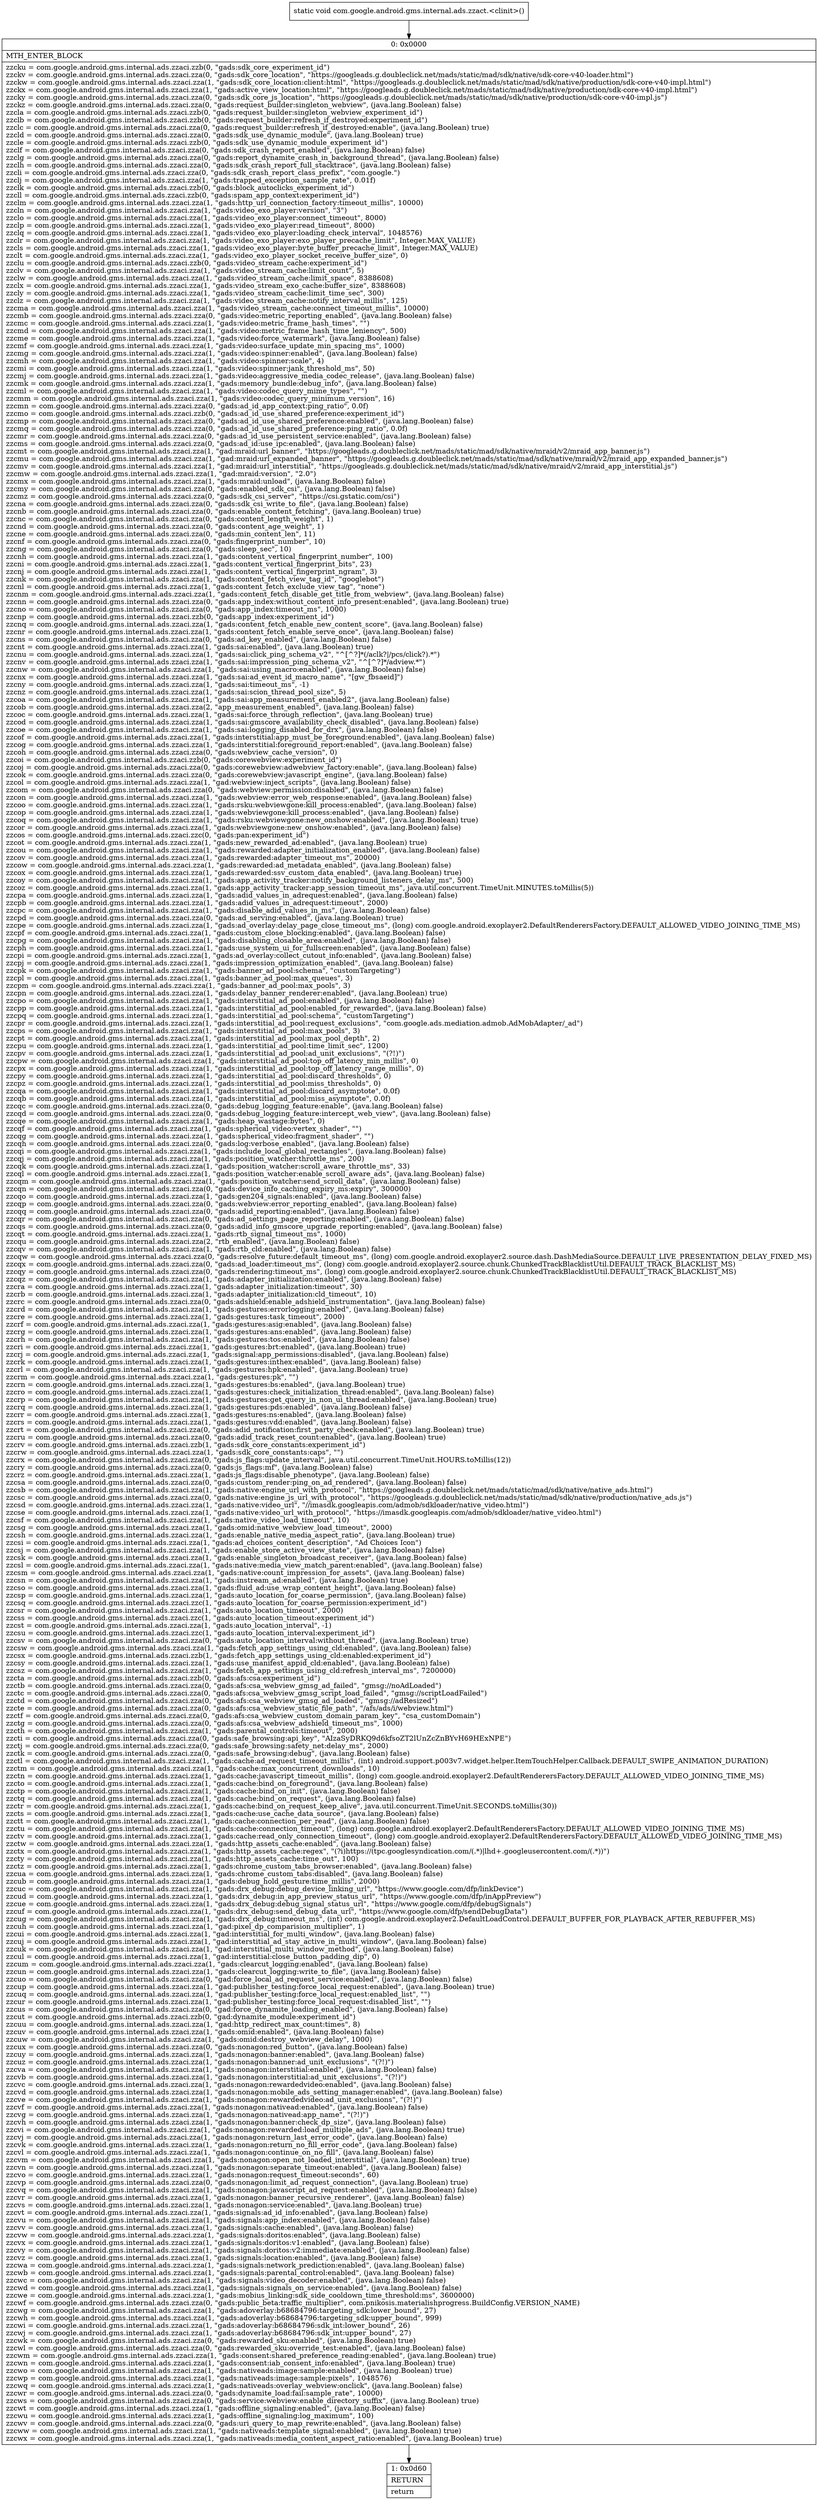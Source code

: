 digraph "CFG forcom.google.android.gms.internal.ads.zzact.\<clinit\>()V" {
Node_0 [shape=record,label="{0\:\ 0x0000|MTH_ENTER_BLOCK\l|zzcku = com.google.android.gms.internal.ads.zzaci.zzb(0, \"gads:sdk_core_experiment_id\")\lzzckv = com.google.android.gms.internal.ads.zzaci.zza(0, \"gads:sdk_core_location\", \"https:\/\/googleads.g.doubleclick.net\/mads\/static\/mad\/sdk\/native\/sdk\-core\-v40\-loader.html\")\lzzckw = com.google.android.gms.internal.ads.zzaci.zza(1, \"gads:sdk_core_location:client:html\", \"https:\/\/googleads.g.doubleclick.net\/mads\/static\/mad\/sdk\/native\/production\/sdk\-core\-v40\-impl.html\")\lzzckx = com.google.android.gms.internal.ads.zzaci.zza(1, \"gads:active_view_location:html\", \"https:\/\/googleads.g.doubleclick.net\/mads\/static\/mad\/sdk\/native\/production\/sdk\-core\-v40\-impl.html\")\lzzcky = com.google.android.gms.internal.ads.zzaci.zza(0, \"gads:sdk_core_js_location\", \"https:\/\/googleads.g.doubleclick.net\/mads\/static\/mad\/sdk\/native\/production\/sdk\-core\-v40\-impl.js\")\lzzckz = com.google.android.gms.internal.ads.zzaci.zza(0, \"gads:request_builder:singleton_webview\", (java.lang.Boolean) false)\lzzcla = com.google.android.gms.internal.ads.zzaci.zzb(0, \"gads:request_builder:singleton_webview_experiment_id\")\lzzclb = com.google.android.gms.internal.ads.zzaci.zzb(0, \"gads:request_builder:refresh_if_destroyed:experiment_id\")\lzzclc = com.google.android.gms.internal.ads.zzaci.zza(0, \"gads:request_builder:refresh_if_destroyed:enable\", (java.lang.Boolean) true)\lzzcld = com.google.android.gms.internal.ads.zzaci.zza(0, \"gads:sdk_use_dynamic_module\", (java.lang.Boolean) true)\lzzcle = com.google.android.gms.internal.ads.zzaci.zzb(0, \"gads:sdk_use_dynamic_module_experiment_id\")\lzzclf = com.google.android.gms.internal.ads.zzaci.zza(0, \"gads:sdk_crash_report_enabled\", (java.lang.Boolean) false)\lzzclg = com.google.android.gms.internal.ads.zzaci.zza(0, \"gads:report_dynamite_crash_in_background_thread\", (java.lang.Boolean) false)\lzzclh = com.google.android.gms.internal.ads.zzaci.zza(0, \"gads:sdk_crash_report_full_stacktrace\", (java.lang.Boolean) false)\lzzcli = com.google.android.gms.internal.ads.zzaci.zza(0, \"gads:sdk_crash_report_class_prefix\", \"com.google.\")\lzzclj = com.google.android.gms.internal.ads.zzaci.zza(1, \"gads:trapped_exception_sample_rate\", 0.01f)\lzzclk = com.google.android.gms.internal.ads.zzaci.zzb(0, \"gads:block_autoclicks_experiment_id\")\lzzcll = com.google.android.gms.internal.ads.zzaci.zzb(0, \"gads:spam_app_context:experiment_id\")\lzzclm = com.google.android.gms.internal.ads.zzaci.zza(1, \"gads:http_url_connection_factory:timeout_millis\", 10000)\lzzcln = com.google.android.gms.internal.ads.zzaci.zza(1, \"gads:video_exo_player:version\", \"3\")\lzzclo = com.google.android.gms.internal.ads.zzaci.zza(1, \"gads:video_exo_player:connect_timeout\", 8000)\lzzclp = com.google.android.gms.internal.ads.zzaci.zza(1, \"gads:video_exo_player:read_timeout\", 8000)\lzzclq = com.google.android.gms.internal.ads.zzaci.zza(1, \"gads:video_exo_player:loading_check_interval\", 1048576)\lzzclr = com.google.android.gms.internal.ads.zzaci.zza(1, \"gads:video_exo_player:exo_player_precache_limit\", Integer.MAX_VALUE)\lzzcls = com.google.android.gms.internal.ads.zzaci.zza(1, \"gads:video_exo_player:byte_buffer_precache_limit\", Integer.MAX_VALUE)\lzzclt = com.google.android.gms.internal.ads.zzaci.zza(1, \"gads:video_exo_player_socket_receive_buffer_size\", 0)\lzzclu = com.google.android.gms.internal.ads.zzaci.zzb(0, \"gads:video_stream_cache:experiment_id\")\lzzclv = com.google.android.gms.internal.ads.zzaci.zza(1, \"gads:video_stream_cache:limit_count\", 5)\lzzclw = com.google.android.gms.internal.ads.zzaci.zza(1, \"gads:video_stream_cache:limit_space\", 8388608)\lzzclx = com.google.android.gms.internal.ads.zzaci.zza(1, \"gads:video_stream_exo_cache:buffer_size\", 8388608)\lzzcly = com.google.android.gms.internal.ads.zzaci.zza(1, \"gads:video_stream_cache:limit_time_sec\", 300)\lzzclz = com.google.android.gms.internal.ads.zzaci.zza(1, \"gads:video_stream_cache:notify_interval_millis\", 125)\lzzcma = com.google.android.gms.internal.ads.zzaci.zza(1, \"gads:video_stream_cache:connect_timeout_millis\", 10000)\lzzcmb = com.google.android.gms.internal.ads.zzaci.zza(0, \"gads:video:metric_reporting_enabled\", (java.lang.Boolean) false)\lzzcmc = com.google.android.gms.internal.ads.zzaci.zza(1, \"gads:video:metric_frame_hash_times\", \"\")\lzzcmd = com.google.android.gms.internal.ads.zzaci.zza(1, \"gads:video:metric_frame_hash_time_leniency\", 500)\lzzcme = com.google.android.gms.internal.ads.zzaci.zza(1, \"gads:video:force_watermark\", (java.lang.Boolean) false)\lzzcmf = com.google.android.gms.internal.ads.zzaci.zza(1, \"gads:video:surface_update_min_spacing_ms\", 1000)\lzzcmg = com.google.android.gms.internal.ads.zzaci.zza(1, \"gads:video:spinner:enabled\", (java.lang.Boolean) false)\lzzcmh = com.google.android.gms.internal.ads.zzaci.zza(1, \"gads:video:spinner:scale\", 4)\lzzcmi = com.google.android.gms.internal.ads.zzaci.zza(1, \"gads:video:spinner:jank_threshold_ms\", 50)\lzzcmj = com.google.android.gms.internal.ads.zzaci.zza(1, \"gads:video:aggressive_media_codec_release\", (java.lang.Boolean) false)\lzzcmk = com.google.android.gms.internal.ads.zzaci.zza(1, \"gads:memory_bundle:debug_info\", (java.lang.Boolean) false)\lzzcml = com.google.android.gms.internal.ads.zzaci.zza(1, \"gads:video:codec_query_mime_types\", \"\")\lzzcmm = com.google.android.gms.internal.ads.zzaci.zza(1, \"gads:video:codec_query_minimum_version\", 16)\lzzcmn = com.google.android.gms.internal.ads.zzaci.zza(0, \"gads:ad_id_app_context:ping_ratio\", 0.0f)\lzzcmo = com.google.android.gms.internal.ads.zzaci.zzb(0, \"gads:ad_id_use_shared_preference:experiment_id\")\lzzcmp = com.google.android.gms.internal.ads.zzaci.zza(0, \"gads:ad_id_use_shared_preference:enabled\", (java.lang.Boolean) false)\lzzcmq = com.google.android.gms.internal.ads.zzaci.zza(0, \"gads:ad_id_use_shared_preference:ping_ratio\", 0.0f)\lzzcmr = com.google.android.gms.internal.ads.zzaci.zza(0, \"gads:ad_id_use_persistent_service:enabled\", (java.lang.Boolean) false)\lzzcms = com.google.android.gms.internal.ads.zzaci.zza(0, \"gads:ad_id:use_ipc:enabled\", (java.lang.Boolean) false)\lzzcmt = com.google.android.gms.internal.ads.zzaci.zza(1, \"gad:mraid:url_banner\", \"https:\/\/googleads.g.doubleclick.net\/mads\/static\/mad\/sdk\/native\/mraid\/v2\/mraid_app_banner.js\")\lzzcmu = com.google.android.gms.internal.ads.zzaci.zza(1, \"gad:mraid:url_expanded_banner\", \"https:\/\/googleads.g.doubleclick.net\/mads\/static\/mad\/sdk\/native\/mraid\/v2\/mraid_app_expanded_banner.js\")\lzzcmv = com.google.android.gms.internal.ads.zzaci.zza(1, \"gad:mraid:url_interstitial\", \"https:\/\/googleads.g.doubleclick.net\/mads\/static\/mad\/sdk\/native\/mraid\/v2\/mraid_app_interstitial.js\")\lzzcmw = com.google.android.gms.internal.ads.zzaci.zza(1, \"gad:mraid:version\", \"2.0\")\lzzcmx = com.google.android.gms.internal.ads.zzaci.zza(1, \"gads:mraid:unload\", (java.lang.Boolean) false)\lzzcmy = com.google.android.gms.internal.ads.zzaci.zza(0, \"gads:enabled_sdk_csi\", (java.lang.Boolean) false)\lzzcmz = com.google.android.gms.internal.ads.zzaci.zza(0, \"gads:sdk_csi_server\", \"https:\/\/csi.gstatic.com\/csi\")\lzzcna = com.google.android.gms.internal.ads.zzaci.zza(0, \"gads:sdk_csi_write_to_file\", (java.lang.Boolean) false)\lzzcnb = com.google.android.gms.internal.ads.zzaci.zza(0, \"gads:enable_content_fetching\", (java.lang.Boolean) true)\lzzcnc = com.google.android.gms.internal.ads.zzaci.zza(0, \"gads:content_length_weight\", 1)\lzzcnd = com.google.android.gms.internal.ads.zzaci.zza(0, \"gads:content_age_weight\", 1)\lzzcne = com.google.android.gms.internal.ads.zzaci.zza(0, \"gads:min_content_len\", 11)\lzzcnf = com.google.android.gms.internal.ads.zzaci.zza(0, \"gads:fingerprint_number\", 10)\lzzcng = com.google.android.gms.internal.ads.zzaci.zza(0, \"gads:sleep_sec\", 10)\lzzcnh = com.google.android.gms.internal.ads.zzaci.zza(1, \"gads:content_vertical_fingerprint_number\", 100)\lzzcni = com.google.android.gms.internal.ads.zzaci.zza(1, \"gads:content_vertical_fingerprint_bits\", 23)\lzzcnj = com.google.android.gms.internal.ads.zzaci.zza(1, \"gads:content_vertical_fingerprint_ngram\", 3)\lzzcnk = com.google.android.gms.internal.ads.zzaci.zza(1, \"gads:content_fetch_view_tag_id\", \"googlebot\")\lzzcnl = com.google.android.gms.internal.ads.zzaci.zza(1, \"gads:content_fetch_exclude_view_tag\", \"none\")\lzzcnm = com.google.android.gms.internal.ads.zzaci.zza(1, \"gads:content_fetch_disable_get_title_from_webview\", (java.lang.Boolean) false)\lzzcnn = com.google.android.gms.internal.ads.zzaci.zza(0, \"gads:app_index:without_content_info_present:enabled\", (java.lang.Boolean) true)\lzzcno = com.google.android.gms.internal.ads.zzaci.zza(0, \"gads:app_index:timeout_ms\", 1000)\lzzcnp = com.google.android.gms.internal.ads.zzaci.zzb(0, \"gads:app_index:experiment_id\")\lzzcnq = com.google.android.gms.internal.ads.zzaci.zza(1, \"gads:content_fetch_enable_new_content_score\", (java.lang.Boolean) false)\lzzcnr = com.google.android.gms.internal.ads.zzaci.zza(1, \"gads:content_fetch_enable_serve_once\", (java.lang.Boolean) false)\lzzcns = com.google.android.gms.internal.ads.zzaci.zza(0, \"gads:ad_key_enabled\", (java.lang.Boolean) false)\lzzcnt = com.google.android.gms.internal.ads.zzaci.zza(1, \"gads:sai:enabled\", (java.lang.Boolean) true)\lzzcnu = com.google.android.gms.internal.ads.zzaci.zza(1, \"gads:sai:click_ping_schema_v2\", \"^[^?]*(\/aclk?\|\/pcs\/click?).*\")\lzzcnv = com.google.android.gms.internal.ads.zzaci.zza(1, \"gads:sai:impression_ping_schema_v2\", \"^[^?]*\/adview.*\")\lzzcnw = com.google.android.gms.internal.ads.zzaci.zza(1, \"gads:sai:using_macro:enabled\", (java.lang.Boolean) false)\lzzcnx = com.google.android.gms.internal.ads.zzaci.zza(1, \"gads:sai:ad_event_id_macro_name\", \"[gw_fbsaeid]\")\lzzcny = com.google.android.gms.internal.ads.zzaci.zza(1, \"gads:sai:timeout_ms\", \-1)\lzzcnz = com.google.android.gms.internal.ads.zzaci.zza(1, \"gads:sai:scion_thread_pool_size\", 5)\lzzcoa = com.google.android.gms.internal.ads.zzaci.zza(1, \"gads:sai:app_measurement_enabled2\", (java.lang.Boolean) false)\lzzcob = com.google.android.gms.internal.ads.zzaci.zza(2, \"app_measurement_enabled\", (java.lang.Boolean) false)\lzzcoc = com.google.android.gms.internal.ads.zzaci.zza(1, \"gads:sai:force_through_reflection\", (java.lang.Boolean) true)\lzzcod = com.google.android.gms.internal.ads.zzaci.zza(1, \"gads:sai:gmscore_availability_check_disabled\", (java.lang.Boolean) false)\lzzcoe = com.google.android.gms.internal.ads.zzaci.zza(1, \"gads:sai:logging_disabled_for_drx\", (java.lang.Boolean) false)\lzzcof = com.google.android.gms.internal.ads.zzaci.zza(1, \"gads:interstitial:app_must_be_foreground:enabled\", (java.lang.Boolean) false)\lzzcog = com.google.android.gms.internal.ads.zzaci.zza(1, \"gads:interstitial:foreground_report:enabled\", (java.lang.Boolean) false)\lzzcoh = com.google.android.gms.internal.ads.zzaci.zza(0, \"gads:webview_cache_version\", 0)\lzzcoi = com.google.android.gms.internal.ads.zzaci.zzb(0, \"gads:corewebview:experiment_id\")\lzzcoj = com.google.android.gms.internal.ads.zzaci.zza(0, \"gads:corewebview:adwebview_factory:enable\", (java.lang.Boolean) false)\lzzcok = com.google.android.gms.internal.ads.zzaci.zza(0, \"gads:corewebview:javascript_engine\", (java.lang.Boolean) false)\lzzcol = com.google.android.gms.internal.ads.zzaci.zza(1, \"gad:webview:inject_scripts\", (java.lang.Boolean) false)\lzzcom = com.google.android.gms.internal.ads.zzaci.zza(0, \"gads:webview:permission:disabled\", (java.lang.Boolean) false)\lzzcon = com.google.android.gms.internal.ads.zzaci.zza(1, \"gads:webview:error_web_response:enabled\", (java.lang.Boolean) false)\lzzcoo = com.google.android.gms.internal.ads.zzaci.zza(1, \"gads:rsku:webviewgone:kill_process:enabled\", (java.lang.Boolean) false)\lzzcop = com.google.android.gms.internal.ads.zzaci.zza(1, \"gads:webviewgone:kill_process:enabled\", (java.lang.Boolean) false)\lzzcoq = com.google.android.gms.internal.ads.zzaci.zza(1, \"gads:rsku:webviewgone:new_onshow:enabled\", (java.lang.Boolean) true)\lzzcor = com.google.android.gms.internal.ads.zzaci.zza(1, \"gads:webviewgone:new_onshow:enabled\", (java.lang.Boolean) false)\lzzcos = com.google.android.gms.internal.ads.zzaci.zzc(0, \"gads:pan:experiment_id\")\lzzcot = com.google.android.gms.internal.ads.zzaci.zza(1, \"gads:new_rewarded_ad:enabled\", (java.lang.Boolean) true)\lzzcou = com.google.android.gms.internal.ads.zzaci.zza(1, \"gads:rewarded:adapter_initialization_enabled\", (java.lang.Boolean) false)\lzzcov = com.google.android.gms.internal.ads.zzaci.zza(1, \"gads:rewarded:adapter_timeout_ms\", 20000)\lzzcow = com.google.android.gms.internal.ads.zzaci.zza(1, \"gads:rewarded:ad_metadata_enabled\", (java.lang.Boolean) false)\lzzcox = com.google.android.gms.internal.ads.zzaci.zza(1, \"gads:rewarded:ssv_custom_data_enabled\", (java.lang.Boolean) true)\lzzcoy = com.google.android.gms.internal.ads.zzaci.zza(1, \"gads:app_activity_tracker:notify_background_listeners_delay_ms\", 500)\lzzcoz = com.google.android.gms.internal.ads.zzaci.zza(1, \"gads:app_activity_tracker:app_session_timeout_ms\", java.util.concurrent.TimeUnit.MINUTES.toMillis(5))\lzzcpa = com.google.android.gms.internal.ads.zzaci.zza(1, \"gads:adid_values_in_adrequest:enabled\", (java.lang.Boolean) false)\lzzcpb = com.google.android.gms.internal.ads.zzaci.zza(1, \"gads:adid_values_in_adrequest:timeout\", 2000)\lzzcpc = com.google.android.gms.internal.ads.zzaci.zza(1, \"gads:disable_adid_values_in_ms\", (java.lang.Boolean) false)\lzzcpd = com.google.android.gms.internal.ads.zzaci.zza(0, \"gads:ad_serving:enabled\", (java.lang.Boolean) true)\lzzcpe = com.google.android.gms.internal.ads.zzaci.zza(1, \"gads:ad_overlay:delay_page_close_timeout_ms\", (long) com.google.android.exoplayer2.DefaultRenderersFactory.DEFAULT_ALLOWED_VIDEO_JOINING_TIME_MS)\lzzcpf = com.google.android.gms.internal.ads.zzaci.zza(1, \"gads:custom_close_blocking:enabled\", (java.lang.Boolean) false)\lzzcpg = com.google.android.gms.internal.ads.zzaci.zza(1, \"gads:disabling_closable_area:enabled\", (java.lang.Boolean) false)\lzzcph = com.google.android.gms.internal.ads.zzaci.zza(1, \"gads:use_system_ui_for_fullscreen:enabled\", (java.lang.Boolean) false)\lzzcpi = com.google.android.gms.internal.ads.zzaci.zza(1, \"gads:ad_overlay:collect_cutout_info:enabled\", (java.lang.Boolean) false)\lzzcpj = com.google.android.gms.internal.ads.zzaci.zza(1, \"gads:impression_optimization_enabled\", (java.lang.Boolean) false)\lzzcpk = com.google.android.gms.internal.ads.zzaci.zza(1, \"gads:banner_ad_pool:schema\", \"customTargeting\")\lzzcpl = com.google.android.gms.internal.ads.zzaci.zza(1, \"gads:banner_ad_pool:max_queues\", 3)\lzzcpm = com.google.android.gms.internal.ads.zzaci.zza(1, \"gads:banner_ad_pool:max_pools\", 3)\lzzcpn = com.google.android.gms.internal.ads.zzaci.zza(1, \"gads:delay_banner_renderer:enabled\", (java.lang.Boolean) true)\lzzcpo = com.google.android.gms.internal.ads.zzaci.zza(1, \"gads:interstitial_ad_pool:enabled\", (java.lang.Boolean) false)\lzzcpp = com.google.android.gms.internal.ads.zzaci.zza(1, \"gads:interstitial_ad_pool:enabled_for_rewarded\", (java.lang.Boolean) false)\lzzcpq = com.google.android.gms.internal.ads.zzaci.zza(1, \"gads:interstitial_ad_pool:schema\", \"customTargeting\")\lzzcpr = com.google.android.gms.internal.ads.zzaci.zza(1, \"gads:interstitial_ad_pool:request_exclusions\", \"com.google.ads.mediation.admob.AdMobAdapter\/_ad\")\lzzcps = com.google.android.gms.internal.ads.zzaci.zza(1, \"gads:interstitial_ad_pool:max_pools\", 3)\lzzcpt = com.google.android.gms.internal.ads.zzaci.zza(1, \"gads:interstitial_ad_pool:max_pool_depth\", 2)\lzzcpu = com.google.android.gms.internal.ads.zzaci.zza(1, \"gads:interstitial_ad_pool:time_limit_sec\", 1200)\lzzcpv = com.google.android.gms.internal.ads.zzaci.zza(1, \"gads:interstitial_ad_pool:ad_unit_exclusions\", \"(?!)\")\lzzcpw = com.google.android.gms.internal.ads.zzaci.zza(1, \"gads:interstitial_ad_pool:top_off_latency_min_millis\", 0)\lzzcpx = com.google.android.gms.internal.ads.zzaci.zza(1, \"gads:interstitial_ad_pool:top_off_latency_range_millis\", 0)\lzzcpy = com.google.android.gms.internal.ads.zzaci.zza(1, \"gads:interstitial_ad_pool:discard_thresholds\", 0)\lzzcpz = com.google.android.gms.internal.ads.zzaci.zza(1, \"gads:interstitial_ad_pool:miss_thresholds\", 0)\lzzcqa = com.google.android.gms.internal.ads.zzaci.zza(1, \"gads:interstitial_ad_pool:discard_asymptote\", 0.0f)\lzzcqb = com.google.android.gms.internal.ads.zzaci.zza(1, \"gads:interstitial_ad_pool:miss_asymptote\", 0.0f)\lzzcqc = com.google.android.gms.internal.ads.zzaci.zza(0, \"gads:debug_logging_feature:enable\", (java.lang.Boolean) false)\lzzcqd = com.google.android.gms.internal.ads.zzaci.zza(0, \"gads:debug_logging_feature:intercept_web_view\", (java.lang.Boolean) false)\lzzcqe = com.google.android.gms.internal.ads.zzaci.zza(1, \"gads:heap_wastage:bytes\", 0)\lzzcqf = com.google.android.gms.internal.ads.zzaci.zza(1, \"gads:spherical_video:vertex_shader\", \"\")\lzzcqg = com.google.android.gms.internal.ads.zzaci.zza(1, \"gads:spherical_video:fragment_shader\", \"\")\lzzcqh = com.google.android.gms.internal.ads.zzaci.zza(0, \"gads:log:verbose_enabled\", (java.lang.Boolean) false)\lzzcqi = com.google.android.gms.internal.ads.zzaci.zza(1, \"gads:include_local_global_rectangles\", (java.lang.Boolean) false)\lzzcqj = com.google.android.gms.internal.ads.zzaci.zza(1, \"gads:position_watcher:throttle_ms\", 200)\lzzcqk = com.google.android.gms.internal.ads.zzaci.zza(1, \"gads:position_watcher:scroll_aware_throttle_ms\", 33)\lzzcql = com.google.android.gms.internal.ads.zzaci.zza(1, \"gads:position_watcher:enable_scroll_aware_ads\", (java.lang.Boolean) false)\lzzcqm = com.google.android.gms.internal.ads.zzaci.zza(1, \"gads:position_watcher:send_scroll_data\", (java.lang.Boolean) false)\lzzcqn = com.google.android.gms.internal.ads.zzaci.zza(0, \"gads:device_info_caching_expiry_ms:expiry\", 300000)\lzzcqo = com.google.android.gms.internal.ads.zzaci.zza(1, \"gads:gen204_signals:enabled\", (java.lang.Boolean) false)\lzzcqp = com.google.android.gms.internal.ads.zzaci.zza(0, \"gads:webview:error_reporting_enabled\", (java.lang.Boolean) false)\lzzcqq = com.google.android.gms.internal.ads.zzaci.zza(0, \"gads:adid_reporting:enabled\", (java.lang.Boolean) false)\lzzcqr = com.google.android.gms.internal.ads.zzaci.zza(0, \"gads:ad_settings_page_reporting:enabled\", (java.lang.Boolean) false)\lzzcqs = com.google.android.gms.internal.ads.zzaci.zza(0, \"gads:adid_info_gmscore_upgrade_reporting:enabled\", (java.lang.Boolean) false)\lzzcqt = com.google.android.gms.internal.ads.zzaci.zza(1, \"gads:rtb_signal_timeout_ms\", 1000)\lzzcqu = com.google.android.gms.internal.ads.zzaci.zza(2, \"rtb_enabled\", (java.lang.Boolean) false)\lzzcqv = com.google.android.gms.internal.ads.zzaci.zza(1, \"gads:rtb_cld:enabled\", (java.lang.Boolean) false)\lzzcqw = com.google.android.gms.internal.ads.zzaci.zza(0, \"gads:resolve_future:default_timeout_ms\", (long) com.google.android.exoplayer2.source.dash.DashMediaSource.DEFAULT_LIVE_PRESENTATION_DELAY_FIXED_MS)\lzzcqx = com.google.android.gms.internal.ads.zzaci.zza(0, \"gads:ad_loader:timeout_ms\", (long) com.google.android.exoplayer2.source.chunk.ChunkedTrackBlacklistUtil.DEFAULT_TRACK_BLACKLIST_MS)\lzzcqy = com.google.android.gms.internal.ads.zzaci.zza(0, \"gads:rendering:timeout_ms\", (long) com.google.android.exoplayer2.source.chunk.ChunkedTrackBlacklistUtil.DEFAULT_TRACK_BLACKLIST_MS)\lzzcqz = com.google.android.gms.internal.ads.zzaci.zza(1, \"gads:adapter_initialization:enabled\", (java.lang.Boolean) false)\lzzcra = com.google.android.gms.internal.ads.zzaci.zza(1, \"gads:adapter_initialization:timeout\", 30)\lzzcrb = com.google.android.gms.internal.ads.zzaci.zza(1, \"gads:adapter_initialization:cld_timeout\", 10)\lzzcrc = com.google.android.gms.internal.ads.zzaci.zza(0, \"gads:adshield:enable_adshield_instrumentation\", (java.lang.Boolean) false)\lzzcrd = com.google.android.gms.internal.ads.zzaci.zza(1, \"gads:gestures:errorlogging:enabled\", (java.lang.Boolean) false)\lzzcre = com.google.android.gms.internal.ads.zzaci.zza(1, \"gads:gestures:task_timeout\", 2000)\lzzcrf = com.google.android.gms.internal.ads.zzaci.zza(1, \"gads:gestures:asig:enabled\", (java.lang.Boolean) false)\lzzcrg = com.google.android.gms.internal.ads.zzaci.zza(1, \"gads:gestures:ans:enabled\", (java.lang.Boolean) false)\lzzcrh = com.google.android.gms.internal.ads.zzaci.zza(1, \"gads:gestures:tos:enabled\", (java.lang.Boolean) false)\lzzcri = com.google.android.gms.internal.ads.zzaci.zza(1, \"gads:gestures:brt:enabled\", (java.lang.Boolean) true)\lzzcrj = com.google.android.gms.internal.ads.zzaci.zza(1, \"gads:signal:app_permissions:disabled\", (java.lang.Boolean) false)\lzzcrk = com.google.android.gms.internal.ads.zzaci.zza(1, \"gads:gestures:inthex:enabled\", (java.lang.Boolean) false)\lzzcrl = com.google.android.gms.internal.ads.zzaci.zza(1, \"gads:gestures:hpk:enabled\", (java.lang.Boolean) true)\lzzcrm = com.google.android.gms.internal.ads.zzaci.zza(1, \"gads:gestures:pk\", \"\")\lzzcrn = com.google.android.gms.internal.ads.zzaci.zza(1, \"gads:gestures:bs:enabled\", (java.lang.Boolean) true)\lzzcro = com.google.android.gms.internal.ads.zzaci.zza(1, \"gads:gestures:check_initialization_thread:enabled\", (java.lang.Boolean) false)\lzzcrp = com.google.android.gms.internal.ads.zzaci.zza(1, \"gads:gestures:get_query_in_non_ui_thread:enabled\", (java.lang.Boolean) true)\lzzcrq = com.google.android.gms.internal.ads.zzaci.zza(1, \"gads:gestures:pds:enabled\", (java.lang.Boolean) false)\lzzcrr = com.google.android.gms.internal.ads.zzaci.zza(1, \"gads:gestures:ns:enabled\", (java.lang.Boolean) false)\lzzcrs = com.google.android.gms.internal.ads.zzaci.zza(1, \"gads:gestures:vdd:enabled\", (java.lang.Boolean) false)\lzzcrt = com.google.android.gms.internal.ads.zzaci.zza(0, \"gads:adid_notification:first_party_check:enabled\", (java.lang.Boolean) true)\lzzcru = com.google.android.gms.internal.ads.zzaci.zza(0, \"gads:adid_track_reset_count:enabled\", (java.lang.Boolean) true)\lzzcrv = com.google.android.gms.internal.ads.zzaci.zzb(1, \"gads:sdk_core_constants:experiment_id\")\lzzcrw = com.google.android.gms.internal.ads.zzaci.zza(1, \"gads:sdk_core_constants:caps\", \"\")\lzzcrx = com.google.android.gms.internal.ads.zzaci.zza(0, \"gads:js_flags:update_interval\", java.util.concurrent.TimeUnit.HOURS.toMillis(12))\lzzcry = com.google.android.gms.internal.ads.zzaci.zza(0, \"gads:js_flags:mf\", (java.lang.Boolean) false)\lzzcrz = com.google.android.gms.internal.ads.zzaci.zza(1, \"gads:js_flags:disable_phenotype\", (java.lang.Boolean) false)\lzzcsa = com.google.android.gms.internal.ads.zzaci.zza(0, \"gads:custom_render:ping_on_ad_rendered\", (java.lang.Boolean) false)\lzzcsb = com.google.android.gms.internal.ads.zzaci.zza(1, \"gads:native:engine_url_with_protocol\", \"https:\/\/googleads.g.doubleclick.net\/mads\/static\/mad\/sdk\/native\/native_ads.html\")\lzzcsc = com.google.android.gms.internal.ads.zzaci.zza(0, \"gads:native:engine_js_url_with_protocol\", \"https:\/\/googleads.g.doubleclick.net\/mads\/static\/mad\/sdk\/native\/production\/native_ads.js\")\lzzcsd = com.google.android.gms.internal.ads.zzaci.zza(1, \"gads:native:video_url\", \"\/\/imasdk.googleapis.com\/admob\/sdkloader\/native_video.html\")\lzzcse = com.google.android.gms.internal.ads.zzaci.zza(1, \"gads:native:video_url_with_protocol\", \"https:\/\/imasdk.googleapis.com\/admob\/sdkloader\/native_video.html\")\lzzcsf = com.google.android.gms.internal.ads.zzaci.zza(1, \"gads:native_video_load_timeout\", 10)\lzzcsg = com.google.android.gms.internal.ads.zzaci.zza(1, \"gads:omid:native_webview_load_timeout\", 2000)\lzzcsh = com.google.android.gms.internal.ads.zzaci.zza(1, \"gads:enable_native_media_aspect_ratio\", (java.lang.Boolean) true)\lzzcsi = com.google.android.gms.internal.ads.zzaci.zza(1, \"gads:ad_choices_content_description\", \"Ad Choices Icon\")\lzzcsj = com.google.android.gms.internal.ads.zzaci.zza(1, \"gads:enable_store_active_view_state\", (java.lang.Boolean) false)\lzzcsk = com.google.android.gms.internal.ads.zzaci.zza(1, \"gads:enable_singleton_broadcast_receiver\", (java.lang.Boolean) false)\lzzcsl = com.google.android.gms.internal.ads.zzaci.zza(1, \"gads:native:media_view_match_parent:enabled\", (java.lang.Boolean) false)\lzzcsm = com.google.android.gms.internal.ads.zzaci.zza(1, \"gads:native:count_impression_for_assets\", (java.lang.Boolean) false)\lzzcsn = com.google.android.gms.internal.ads.zzaci.zza(1, \"gads:instream_ad:enabled\", (java.lang.Boolean) true)\lzzcso = com.google.android.gms.internal.ads.zzaci.zza(1, \"gads:fluid_ad:use_wrap_content_height\", (java.lang.Boolean) false)\lzzcsp = com.google.android.gms.internal.ads.zzaci.zza(1, \"gads:auto_location_for_coarse_permission\", (java.lang.Boolean) false)\lzzcsq = com.google.android.gms.internal.ads.zzaci.zzc(1, \"gads:auto_location_for_coarse_permission:experiment_id\")\lzzcsr = com.google.android.gms.internal.ads.zzaci.zza(1, \"gads:auto_location_timeout\", 2000)\lzzcss = com.google.android.gms.internal.ads.zzaci.zzc(1, \"gads:auto_location_timeout:experiment_id\")\lzzcst = com.google.android.gms.internal.ads.zzaci.zza(1, \"gads:auto_location_interval\", \-1)\lzzcsu = com.google.android.gms.internal.ads.zzaci.zzc(1, \"gads:auto_location_interval:experiment_id\")\lzzcsv = com.google.android.gms.internal.ads.zzaci.zza(0, \"gads:auto_location_interval:without_thread\", (java.lang.Boolean) true)\lzzcsw = com.google.android.gms.internal.ads.zzaci.zza(1, \"gads:fetch_app_settings_using_cld:enabled\", (java.lang.Boolean) false)\lzzcsx = com.google.android.gms.internal.ads.zzaci.zzb(1, \"gads:fetch_app_settings_using_cld:enabled:experiment_id\")\lzzcsy = com.google.android.gms.internal.ads.zzaci.zza(1, \"gads:use_manifest_appid_cld:enabled\", (java.lang.Boolean) false)\lzzcsz = com.google.android.gms.internal.ads.zzaci.zza(1, \"gads:fetch_app_settings_using_cld:refresh_interval_ms\", 7200000)\lzzcta = com.google.android.gms.internal.ads.zzaci.zzb(0, \"gads:afs:csa:experiment_id\")\lzzctb = com.google.android.gms.internal.ads.zzaci.zza(0, \"gads:afs:csa_webview_gmsg_ad_failed\", \"gmsg:\/\/noAdLoaded\")\lzzctc = com.google.android.gms.internal.ads.zzaci.zza(0, \"gads:afs:csa_webview_gmsg_script_load_failed\", \"gmsg:\/\/scriptLoadFailed\")\lzzctd = com.google.android.gms.internal.ads.zzaci.zza(0, \"gads:afs:csa_webview_gmsg_ad_loaded\", \"gmsg:\/\/adResized\")\lzzcte = com.google.android.gms.internal.ads.zzaci.zza(0, \"gads:afs:csa_webview_static_file_path\", \"\/afs\/ads\/i\/webview.html\")\lzzctf = com.google.android.gms.internal.ads.zzaci.zza(0, \"gads:afs:csa_webview_custom_domain_param_key\", \"csa_customDomain\")\lzzctg = com.google.android.gms.internal.ads.zzaci.zza(0, \"gads:afs:csa_webview_adshield_timeout_ms\", 1000)\lzzcth = com.google.android.gms.internal.ads.zzaci.zza(1, \"gads:parental_controls:timeout\", 2000)\lzzcti = com.google.android.gms.internal.ads.zzaci.zza(0, \"gads:safe_browsing:api_key\", \"AIzaSyDRKQ9d6kfsoZT2lUnZcZnBYvH69HExNPE\")\lzzctj = com.google.android.gms.internal.ads.zzaci.zza(0, \"gads:safe_browsing:safety_net:delay_ms\", 2000)\lzzctk = com.google.android.gms.internal.ads.zzaci.zza(0, \"gads:safe_browsing:debug\", (java.lang.Boolean) false)\lzzctl = com.google.android.gms.internal.ads.zzaci.zza(1, \"gads:cache:ad_request_timeout_millis\", (int) android.support.p003v7.widget.helper.ItemTouchHelper.Callback.DEFAULT_SWIPE_ANIMATION_DURATION)\lzzctm = com.google.android.gms.internal.ads.zzaci.zza(1, \"gads:cache:max_concurrent_downloads\", 10)\lzzctn = com.google.android.gms.internal.ads.zzaci.zza(1, \"gads:cache:javascript_timeout_millis\", (long) com.google.android.exoplayer2.DefaultRenderersFactory.DEFAULT_ALLOWED_VIDEO_JOINING_TIME_MS)\lzzcto = com.google.android.gms.internal.ads.zzaci.zza(1, \"gads:cache:bind_on_foreground\", (java.lang.Boolean) false)\lzzctp = com.google.android.gms.internal.ads.zzaci.zza(1, \"gads:cache:bind_on_init\", (java.lang.Boolean) false)\lzzctq = com.google.android.gms.internal.ads.zzaci.zza(1, \"gads:cache:bind_on_request\", (java.lang.Boolean) false)\lzzctr = com.google.android.gms.internal.ads.zzaci.zza(1, \"gads:cache:bind_on_request_keep_alive\", java.util.concurrent.TimeUnit.SECONDS.toMillis(30))\lzzcts = com.google.android.gms.internal.ads.zzaci.zza(1, \"gads:cache:use_cache_data_source\", (java.lang.Boolean) false)\lzzctt = com.google.android.gms.internal.ads.zzaci.zza(1, \"gads:cache:connection_per_read\", (java.lang.Boolean) false)\lzzctu = com.google.android.gms.internal.ads.zzaci.zza(1, \"gads:cache:connection_timeout\", (long) com.google.android.exoplayer2.DefaultRenderersFactory.DEFAULT_ALLOWED_VIDEO_JOINING_TIME_MS)\lzzctv = com.google.android.gms.internal.ads.zzaci.zza(1, \"gads:cache:read_only_connection_timeout\", (long) com.google.android.exoplayer2.DefaultRenderersFactory.DEFAULT_ALLOWED_VIDEO_JOINING_TIME_MS)\lzzctw = com.google.android.gms.internal.ads.zzaci.zza(1, \"gads:http_assets_cache:enabled\", (java.lang.Boolean) false)\lzzctx = com.google.android.gms.internal.ads.zzaci.zza(1, \"gads:http_assets_cache:regex\", \"(?i)https:\/\/(tpc.googlesyndication.com\/(.*)\|lhd+.googleusercontent.com\/(.*))\")\lzzcty = com.google.android.gms.internal.ads.zzaci.zza(1, \"gads:http_assets_cache:time_out\", 100)\lzzctz = com.google.android.gms.internal.ads.zzaci.zza(1, \"gads:chrome_custom_tabs_browser:enabled\", (java.lang.Boolean) false)\lzzcua = com.google.android.gms.internal.ads.zzaci.zza(1, \"gads:chrome_custom_tabs:disabled\", (java.lang.Boolean) false)\lzzcub = com.google.android.gms.internal.ads.zzaci.zza(1, \"gads:debug_hold_gesture:time_millis\", 2000)\lzzcuc = com.google.android.gms.internal.ads.zzaci.zza(1, \"gads:drx_debug:debug_device_linking_url\", \"https:\/\/www.google.com\/dfp\/linkDevice\")\lzzcud = com.google.android.gms.internal.ads.zzaci.zza(1, \"gads:drx_debug:in_app_preview_status_url\", \"https:\/\/www.google.com\/dfp\/inAppPreview\")\lzzcue = com.google.android.gms.internal.ads.zzaci.zza(1, \"gads:drx_debug:debug_signal_status_url\", \"https:\/\/www.google.com\/dfp\/debugSignals\")\lzzcuf = com.google.android.gms.internal.ads.zzaci.zza(1, \"gads:drx_debug:send_debug_data_url\", \"https:\/\/www.google.com\/dfp\/sendDebugData\")\lzzcug = com.google.android.gms.internal.ads.zzaci.zza(1, \"gads:drx_debug:timeout_ms\", (int) com.google.android.exoplayer2.DefaultLoadControl.DEFAULT_BUFFER_FOR_PLAYBACK_AFTER_REBUFFER_MS)\lzzcuh = com.google.android.gms.internal.ads.zzaci.zza(1, \"gad:pixel_dp_comparision_multiplier\", 1)\lzzcui = com.google.android.gms.internal.ads.zzaci.zza(1, \"gad:interstitial_for_multi_window\", (java.lang.Boolean) false)\lzzcuj = com.google.android.gms.internal.ads.zzaci.zza(1, \"gad:interstitial_ad_stay_active_in_multi_window\", (java.lang.Boolean) false)\lzzcuk = com.google.android.gms.internal.ads.zzaci.zza(1, \"gad:interstitial_multi_window_method\", (java.lang.Boolean) false)\lzzcul = com.google.android.gms.internal.ads.zzaci.zza(1, \"gad:interstitial:close_button_padding_dip\", 0)\lzzcum = com.google.android.gms.internal.ads.zzaci.zza(1, \"gads:clearcut_logging:enabled\", (java.lang.Boolean) false)\lzzcun = com.google.android.gms.internal.ads.zzaci.zza(1, \"gads:clearcut_logging:write_to_file\", (java.lang.Boolean) false)\lzzcuo = com.google.android.gms.internal.ads.zzaci.zza(0, \"gad:force_local_ad_request_service:enabled\", (java.lang.Boolean) false)\lzzcup = com.google.android.gms.internal.ads.zzaci.zza(1, \"gad:publisher_testing:force_local_request:enabled\", (java.lang.Boolean) true)\lzzcuq = com.google.android.gms.internal.ads.zzaci.zza(1, \"gad:publisher_testing:force_local_request:enabled_list\", \"\")\lzzcur = com.google.android.gms.internal.ads.zzaci.zza(1, \"gad:publisher_testing:force_local_request:disabled_list\", \"\")\lzzcus = com.google.android.gms.internal.ads.zzaci.zza(0, \"gad:force_dynamite_loading_enabled\", (java.lang.Boolean) false)\lzzcut = com.google.android.gms.internal.ads.zzaci.zzb(0, \"gad:dynamite_module:experiment_id\")\lzzcuu = com.google.android.gms.internal.ads.zzaci.zza(1, \"gad:http_redirect_max_count:times\", 8)\lzzcuv = com.google.android.gms.internal.ads.zzaci.zza(1, \"gads:omid:enabled\", (java.lang.Boolean) false)\lzzcuw = com.google.android.gms.internal.ads.zzaci.zza(1, \"gads:omid:destroy_webview_delay\", 1000)\lzzcux = com.google.android.gms.internal.ads.zzaci.zza(0, \"gads:nonagon:red_button\", (java.lang.Boolean) false)\lzzcuy = com.google.android.gms.internal.ads.zzaci.zza(1, \"gads:nonagon:banner:enabled\", (java.lang.Boolean) false)\lzzcuz = com.google.android.gms.internal.ads.zzaci.zza(1, \"gads:nonagon:banner:ad_unit_exclusions\", \"(?!)\")\lzzcva = com.google.android.gms.internal.ads.zzaci.zza(1, \"gads:nonagon:interstitial:enabled\", (java.lang.Boolean) false)\lzzcvb = com.google.android.gms.internal.ads.zzaci.zza(1, \"gads:nonagon:interstitial:ad_unit_exclusions\", \"(?!)\")\lzzcvc = com.google.android.gms.internal.ads.zzaci.zza(1, \"gads:nonagon:rewardedvideo:enabled\", (java.lang.Boolean) false)\lzzcvd = com.google.android.gms.internal.ads.zzaci.zza(1, \"gads:nonagon:mobile_ads_setting_manager:enabled\", (java.lang.Boolean) false)\lzzcve = com.google.android.gms.internal.ads.zzaci.zza(1, \"gads:nonagon:rewardedvideo:ad_unit_exclusions\", \"(?!)\")\lzzcvf = com.google.android.gms.internal.ads.zzaci.zza(1, \"gads:nonagon:nativead:enabled\", (java.lang.Boolean) false)\lzzcvg = com.google.android.gms.internal.ads.zzaci.zza(1, \"gads:nonagon:nativead:app_name\", \"(?!)\")\lzzcvh = com.google.android.gms.internal.ads.zzaci.zza(1, \"gads:nonagon:banner:check_dp_size\", (java.lang.Boolean) false)\lzzcvi = com.google.android.gms.internal.ads.zzaci.zza(1, \"gads:nonagon:rewarded:load_multiple_ads\", (java.lang.Boolean) true)\lzzcvj = com.google.android.gms.internal.ads.zzaci.zza(1, \"gads:nonagon:return_last_error_code\", (java.lang.Boolean) false)\lzzcvk = com.google.android.gms.internal.ads.zzaci.zza(1, \"gads:nonagon:return_no_fill_error_code\", (java.lang.Boolean) false)\lzzcvl = com.google.android.gms.internal.ads.zzaci.zza(1, \"gads:nonagon:continue_on_no_fill\", (java.lang.Boolean) false)\lzzcvm = com.google.android.gms.internal.ads.zzaci.zza(1, \"gads:nonagon:open_not_loaded_interstitial\", (java.lang.Boolean) true)\lzzcvn = com.google.android.gms.internal.ads.zzaci.zza(1, \"gads:nonagon:separate_timeout:enabled\", (java.lang.Boolean) false)\lzzcvo = com.google.android.gms.internal.ads.zzaci.zza(1, \"gads:nonagon:request_timeout:seconds\", 60)\lzzcvp = com.google.android.gms.internal.ads.zzaci.zza(0, \"gads:nonagon:limit_ad_request_connection\", (java.lang.Boolean) true)\lzzcvq = com.google.android.gms.internal.ads.zzaci.zza(1, \"gads:nonagon:javascript_ad_request:enabled\", (java.lang.Boolean) false)\lzzcvr = com.google.android.gms.internal.ads.zzaci.zza(1, \"gads:nonagon:banner_recursive_renderer\", (java.lang.Boolean) false)\lzzcvs = com.google.android.gms.internal.ads.zzaci.zza(1, \"gads:nonagon:service:enabled\", (java.lang.Boolean) true)\lzzcvt = com.google.android.gms.internal.ads.zzaci.zza(1, \"gads:signals:ad_id_info:enabled\", (java.lang.Boolean) false)\lzzcvu = com.google.android.gms.internal.ads.zzaci.zza(1, \"gads:signals:app_index:enabled\", (java.lang.Boolean) false)\lzzcvv = com.google.android.gms.internal.ads.zzaci.zza(1, \"gads:signals:cache:enabled\", (java.lang.Boolean) false)\lzzcvw = com.google.android.gms.internal.ads.zzaci.zza(1, \"gads:signals:doritos:enabled\", (java.lang.Boolean) false)\lzzcvx = com.google.android.gms.internal.ads.zzaci.zza(1, \"gads:signals:doritos:v1:enabled\", (java.lang.Boolean) false)\lzzcvy = com.google.android.gms.internal.ads.zzaci.zza(1, \"gads:signals:doritos:v2:immediate:enabled\", (java.lang.Boolean) false)\lzzcvz = com.google.android.gms.internal.ads.zzaci.zza(1, \"gads:signals:location:enabled\", (java.lang.Boolean) false)\lzzcwa = com.google.android.gms.internal.ads.zzaci.zza(1, \"gads:signals:network_prediction:enabled\", (java.lang.Boolean) false)\lzzcwb = com.google.android.gms.internal.ads.zzaci.zza(1, \"gads:signals:parental_control:enabled\", (java.lang.Boolean) false)\lzzcwc = com.google.android.gms.internal.ads.zzaci.zza(1, \"gads:signals:video_decoder:enabled\", (java.lang.Boolean) false)\lzzcwd = com.google.android.gms.internal.ads.zzaci.zza(1, \"gads:signals:signals_on_service:enabled\", (java.lang.Boolean) false)\lzzcwe = com.google.android.gms.internal.ads.zzaci.zza(1, \"gads:mobius_linking:sdk_side_cooldown_time_threshold:ms\", 3600000)\lzzcwf = com.google.android.gms.internal.ads.zzaci.zza(0, \"gads:public_beta:traffic_multiplier\", com.pnikosis.materialishprogress.BuildConfig.VERSION_NAME)\lzzcwg = com.google.android.gms.internal.ads.zzaci.zza(1, \"gads:adoverlay:b68684796:targeting_sdk:lower_bound\", 27)\lzzcwh = com.google.android.gms.internal.ads.zzaci.zza(1, \"gads:adoverlay:b68684796:targeting_sdk:upper_bound\", 999)\lzzcwi = com.google.android.gms.internal.ads.zzaci.zza(1, \"gads:adoverlay:b68684796:sdk_int:lower_bound\", 26)\lzzcwj = com.google.android.gms.internal.ads.zzaci.zza(1, \"gads:adoverlay:b68684796:sdk_int:upper_bound\", 27)\lzzcwk = com.google.android.gms.internal.ads.zzaci.zza(0, \"gads:rewarded_sku:enabled\", (java.lang.Boolean) true)\lzzcwl = com.google.android.gms.internal.ads.zzaci.zza(0, \"gads:rewarded_sku:override_test:enabled\", (java.lang.Boolean) false)\lzzcwm = com.google.android.gms.internal.ads.zzaci.zza(1, \"gads:consent:shared_preference_reading:enabled\", (java.lang.Boolean) true)\lzzcwn = com.google.android.gms.internal.ads.zzaci.zza(1, \"gads:consent:iab_consent_info:enabled\", (java.lang.Boolean) true)\lzzcwo = com.google.android.gms.internal.ads.zzaci.zza(1, \"gads:nativeads:image:sample:enabled\", (java.lang.Boolean) true)\lzzcwp = com.google.android.gms.internal.ads.zzaci.zza(1, \"gads:nativeads:image:sample:pixels\", 1048576)\lzzcwq = com.google.android.gms.internal.ads.zzaci.zza(1, \"gads:nativeads:overlay_webview:onclick\", (java.lang.Boolean) false)\lzzcwr = com.google.android.gms.internal.ads.zzaci.zza(0, \"gads:dynamite_load:fail:sample_rate\", 10000)\lzzcws = com.google.android.gms.internal.ads.zzaci.zza(0, \"gads:service:webview:enable_directory_suffix\", (java.lang.Boolean) true)\lzzcwt = com.google.android.gms.internal.ads.zzaci.zza(1, \"gads:offline_signaling:enabled\", (java.lang.Boolean) false)\lzzcwu = com.google.android.gms.internal.ads.zzaci.zza(1, \"gads:offline_signaling:log_maximum\", 100)\lzzcwv = com.google.android.gms.internal.ads.zzaci.zza(0, \"gads:uri_query_to_map_rewrite:enabled\", (java.lang.Boolean) false)\lzzcww = com.google.android.gms.internal.ads.zzaci.zza(1, \"gads:nativeads:template_signal:enabled\", (java.lang.Boolean) true)\lzzcwx = com.google.android.gms.internal.ads.zzaci.zza(1, \"gads:nativeads:media_content_aspect_ratio:enabled\", (java.lang.Boolean) true)\l}"];
Node_1 [shape=record,label="{1\:\ 0x0d60|RETURN\l|return\l}"];
MethodNode[shape=record,label="{static void com.google.android.gms.internal.ads.zzact.\<clinit\>() }"];
MethodNode -> Node_0;
Node_0 -> Node_1;
}

